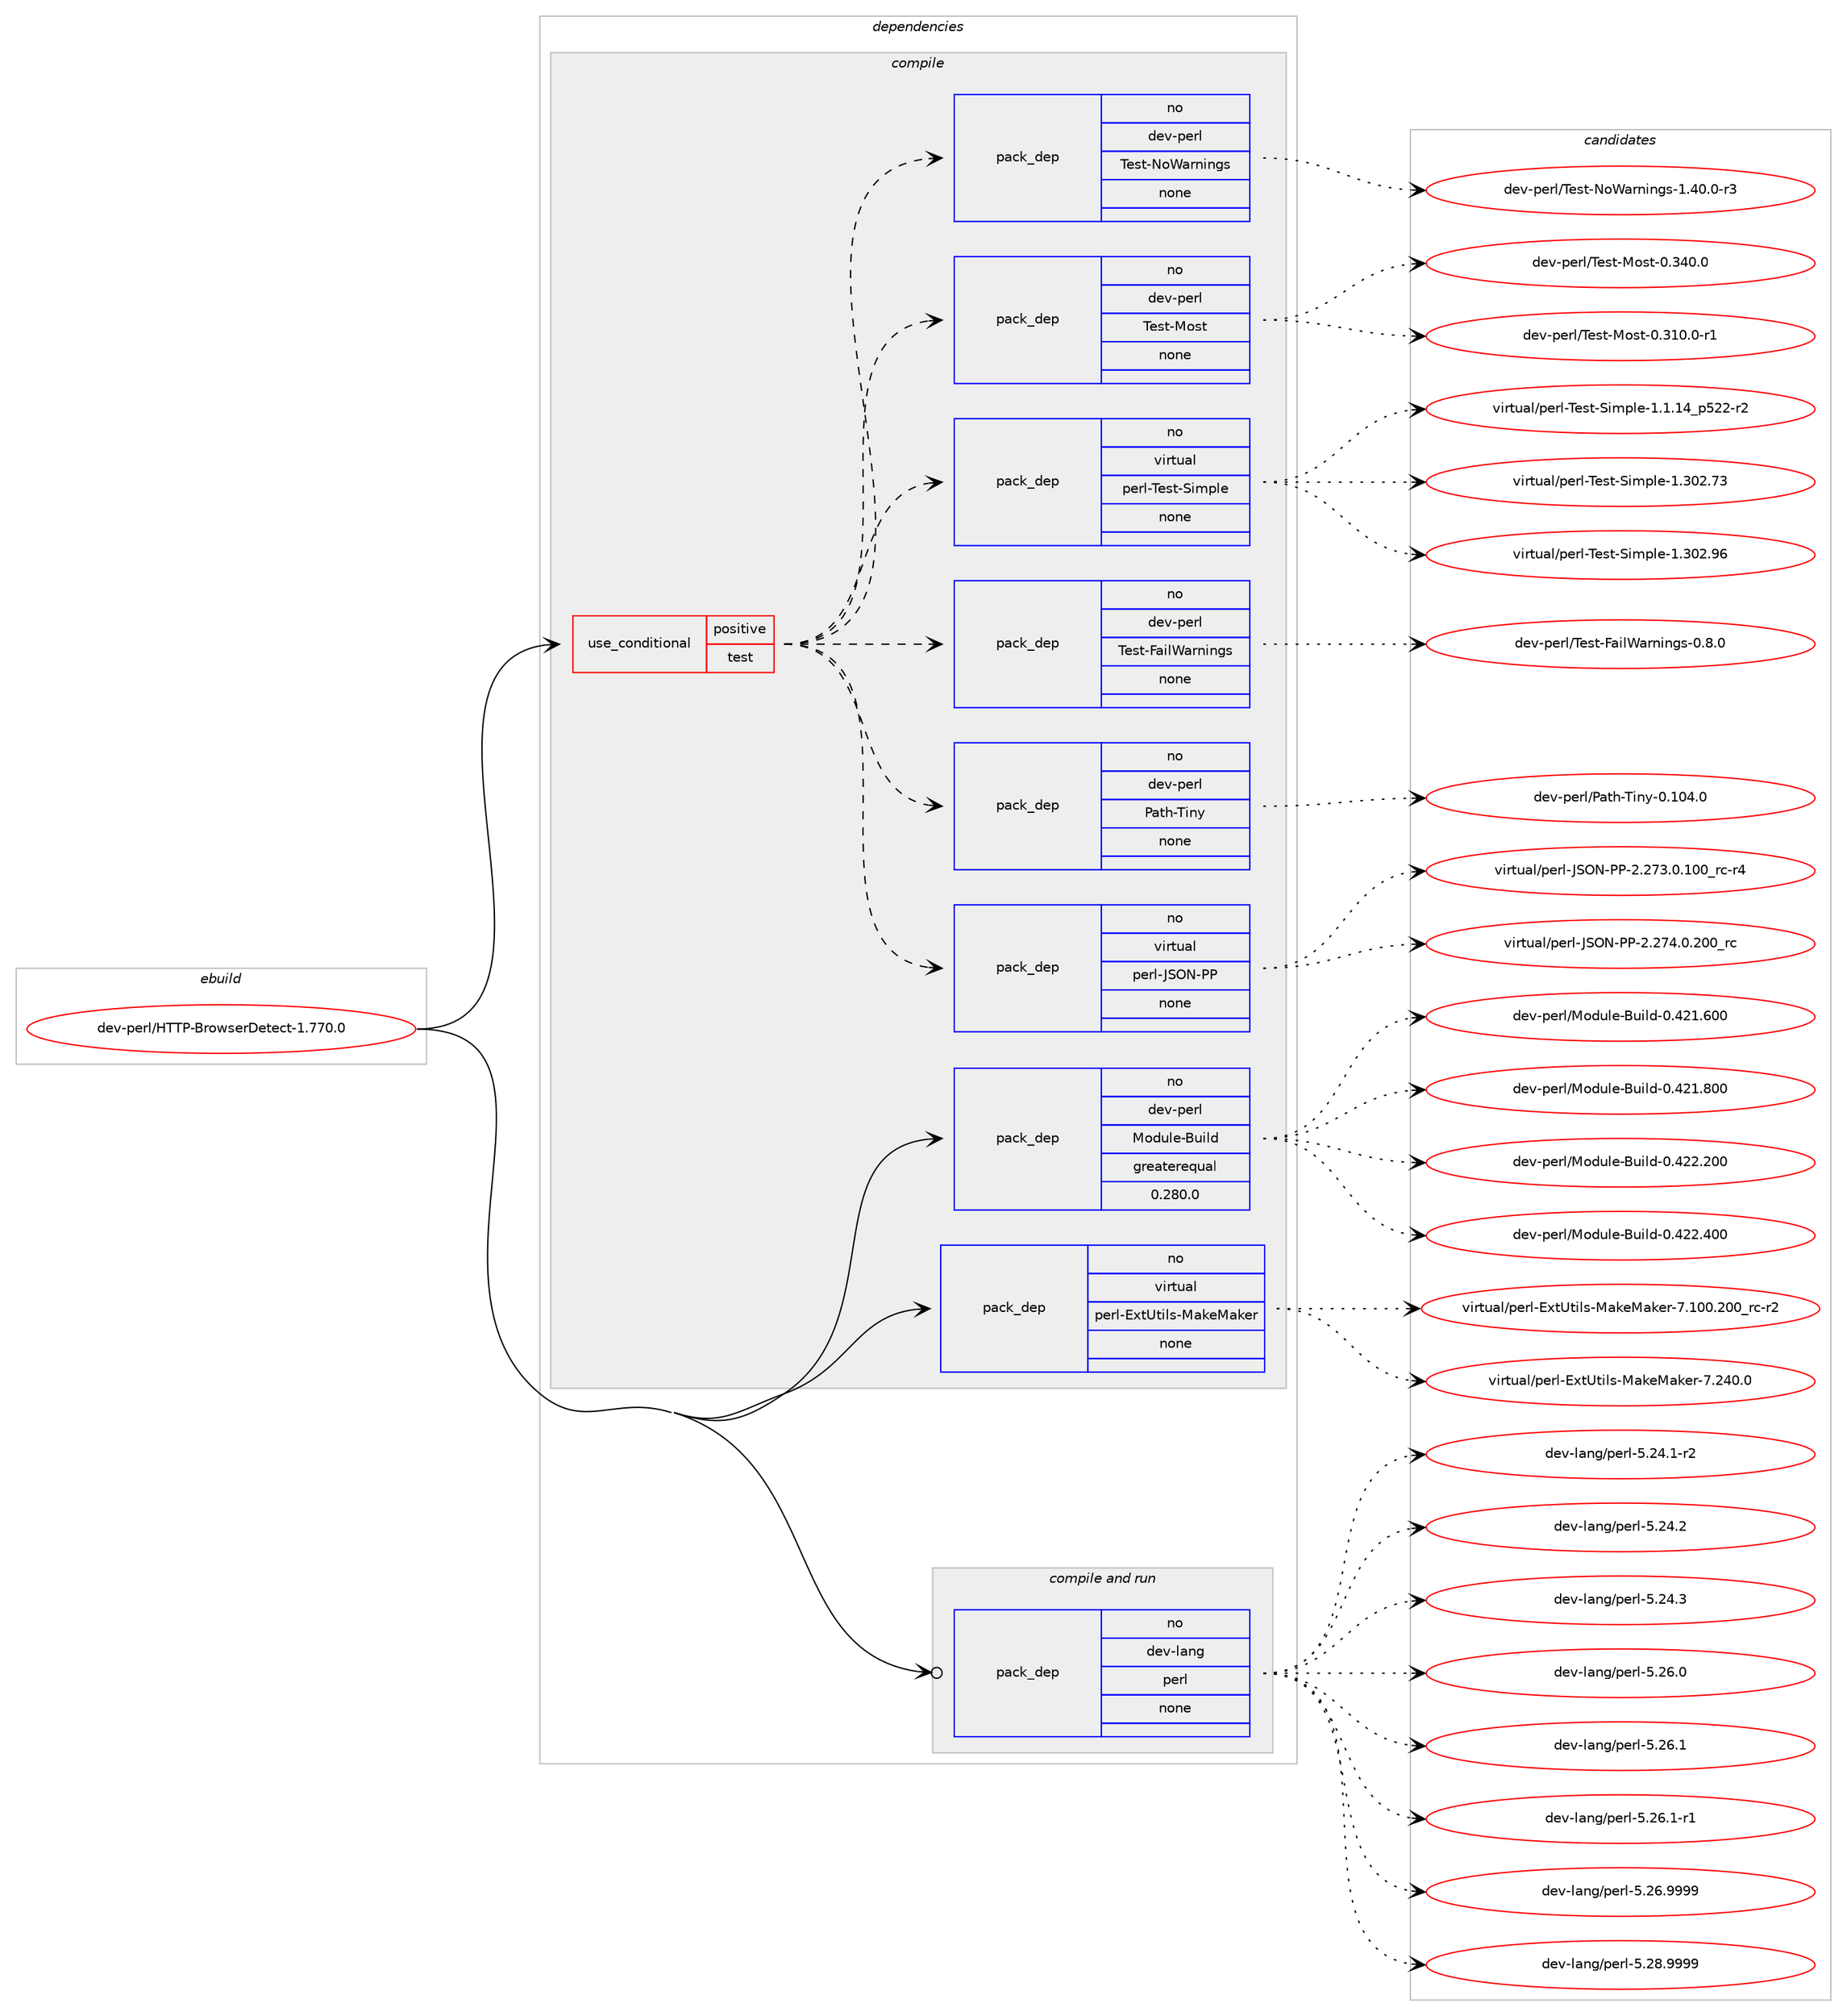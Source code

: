 digraph prolog {

# *************
# Graph options
# *************

newrank=true;
concentrate=true;
compound=true;
graph [rankdir=LR,fontname=Helvetica,fontsize=10,ranksep=1.5];#, ranksep=2.5, nodesep=0.2];
edge  [arrowhead=vee];
node  [fontname=Helvetica,fontsize=10];

# **********
# The ebuild
# **********

subgraph cluster_leftcol {
color=gray;
rank=same;
label=<<i>ebuild</i>>;
id [label="dev-perl/HTTP-BrowserDetect-1.770.0", color=red, width=4, href="../dev-perl/HTTP-BrowserDetect-1.770.0.svg"];
}

# ****************
# The dependencies
# ****************

subgraph cluster_midcol {
color=gray;
label=<<i>dependencies</i>>;
subgraph cluster_compile {
fillcolor="#eeeeee";
style=filled;
label=<<i>compile</i>>;
subgraph cond27344 {
dependency131628 [label=<<TABLE BORDER="0" CELLBORDER="1" CELLSPACING="0" CELLPADDING="4"><TR><TD ROWSPAN="3" CELLPADDING="10">use_conditional</TD></TR><TR><TD>positive</TD></TR><TR><TD>test</TD></TR></TABLE>>, shape=none, color=red];
subgraph pack100611 {
dependency131629 [label=<<TABLE BORDER="0" CELLBORDER="1" CELLSPACING="0" CELLPADDING="4" WIDTH="220"><TR><TD ROWSPAN="6" CELLPADDING="30">pack_dep</TD></TR><TR><TD WIDTH="110">no</TD></TR><TR><TD>virtual</TD></TR><TR><TD>perl-JSON-PP</TD></TR><TR><TD>none</TD></TR><TR><TD></TD></TR></TABLE>>, shape=none, color=blue];
}
dependency131628:e -> dependency131629:w [weight=20,style="dashed",arrowhead="vee"];
subgraph pack100612 {
dependency131630 [label=<<TABLE BORDER="0" CELLBORDER="1" CELLSPACING="0" CELLPADDING="4" WIDTH="220"><TR><TD ROWSPAN="6" CELLPADDING="30">pack_dep</TD></TR><TR><TD WIDTH="110">no</TD></TR><TR><TD>dev-perl</TD></TR><TR><TD>Path-Tiny</TD></TR><TR><TD>none</TD></TR><TR><TD></TD></TR></TABLE>>, shape=none, color=blue];
}
dependency131628:e -> dependency131630:w [weight=20,style="dashed",arrowhead="vee"];
subgraph pack100613 {
dependency131631 [label=<<TABLE BORDER="0" CELLBORDER="1" CELLSPACING="0" CELLPADDING="4" WIDTH="220"><TR><TD ROWSPAN="6" CELLPADDING="30">pack_dep</TD></TR><TR><TD WIDTH="110">no</TD></TR><TR><TD>dev-perl</TD></TR><TR><TD>Test-FailWarnings</TD></TR><TR><TD>none</TD></TR><TR><TD></TD></TR></TABLE>>, shape=none, color=blue];
}
dependency131628:e -> dependency131631:w [weight=20,style="dashed",arrowhead="vee"];
subgraph pack100614 {
dependency131632 [label=<<TABLE BORDER="0" CELLBORDER="1" CELLSPACING="0" CELLPADDING="4" WIDTH="220"><TR><TD ROWSPAN="6" CELLPADDING="30">pack_dep</TD></TR><TR><TD WIDTH="110">no</TD></TR><TR><TD>virtual</TD></TR><TR><TD>perl-Test-Simple</TD></TR><TR><TD>none</TD></TR><TR><TD></TD></TR></TABLE>>, shape=none, color=blue];
}
dependency131628:e -> dependency131632:w [weight=20,style="dashed",arrowhead="vee"];
subgraph pack100615 {
dependency131633 [label=<<TABLE BORDER="0" CELLBORDER="1" CELLSPACING="0" CELLPADDING="4" WIDTH="220"><TR><TD ROWSPAN="6" CELLPADDING="30">pack_dep</TD></TR><TR><TD WIDTH="110">no</TD></TR><TR><TD>dev-perl</TD></TR><TR><TD>Test-Most</TD></TR><TR><TD>none</TD></TR><TR><TD></TD></TR></TABLE>>, shape=none, color=blue];
}
dependency131628:e -> dependency131633:w [weight=20,style="dashed",arrowhead="vee"];
subgraph pack100616 {
dependency131634 [label=<<TABLE BORDER="0" CELLBORDER="1" CELLSPACING="0" CELLPADDING="4" WIDTH="220"><TR><TD ROWSPAN="6" CELLPADDING="30">pack_dep</TD></TR><TR><TD WIDTH="110">no</TD></TR><TR><TD>dev-perl</TD></TR><TR><TD>Test-NoWarnings</TD></TR><TR><TD>none</TD></TR><TR><TD></TD></TR></TABLE>>, shape=none, color=blue];
}
dependency131628:e -> dependency131634:w [weight=20,style="dashed",arrowhead="vee"];
}
id:e -> dependency131628:w [weight=20,style="solid",arrowhead="vee"];
subgraph pack100617 {
dependency131635 [label=<<TABLE BORDER="0" CELLBORDER="1" CELLSPACING="0" CELLPADDING="4" WIDTH="220"><TR><TD ROWSPAN="6" CELLPADDING="30">pack_dep</TD></TR><TR><TD WIDTH="110">no</TD></TR><TR><TD>dev-perl</TD></TR><TR><TD>Module-Build</TD></TR><TR><TD>greaterequal</TD></TR><TR><TD>0.280.0</TD></TR></TABLE>>, shape=none, color=blue];
}
id:e -> dependency131635:w [weight=20,style="solid",arrowhead="vee"];
subgraph pack100618 {
dependency131636 [label=<<TABLE BORDER="0" CELLBORDER="1" CELLSPACING="0" CELLPADDING="4" WIDTH="220"><TR><TD ROWSPAN="6" CELLPADDING="30">pack_dep</TD></TR><TR><TD WIDTH="110">no</TD></TR><TR><TD>virtual</TD></TR><TR><TD>perl-ExtUtils-MakeMaker</TD></TR><TR><TD>none</TD></TR><TR><TD></TD></TR></TABLE>>, shape=none, color=blue];
}
id:e -> dependency131636:w [weight=20,style="solid",arrowhead="vee"];
}
subgraph cluster_compileandrun {
fillcolor="#eeeeee";
style=filled;
label=<<i>compile and run</i>>;
subgraph pack100619 {
dependency131637 [label=<<TABLE BORDER="0" CELLBORDER="1" CELLSPACING="0" CELLPADDING="4" WIDTH="220"><TR><TD ROWSPAN="6" CELLPADDING="30">pack_dep</TD></TR><TR><TD WIDTH="110">no</TD></TR><TR><TD>dev-lang</TD></TR><TR><TD>perl</TD></TR><TR><TD>none</TD></TR><TR><TD></TD></TR></TABLE>>, shape=none, color=blue];
}
id:e -> dependency131637:w [weight=20,style="solid",arrowhead="odotvee"];
}
subgraph cluster_run {
fillcolor="#eeeeee";
style=filled;
label=<<i>run</i>>;
}
}

# **************
# The candidates
# **************

subgraph cluster_choices {
rank=same;
color=gray;
label=<<i>candidates</i>>;

subgraph choice100611 {
color=black;
nodesep=1;
choice1181051141161179710847112101114108457483797845808045504650555146484649484895114994511452 [label="virtual/perl-JSON-PP-2.273.0.100_rc-r4", color=red, width=4,href="../virtual/perl-JSON-PP-2.273.0.100_rc-r4.svg"];
choice118105114116117971084711210111410845748379784580804550465055524648465048489511499 [label="virtual/perl-JSON-PP-2.274.0.200_rc", color=red, width=4,href="../virtual/perl-JSON-PP-2.274.0.200_rc.svg"];
dependency131629:e -> choice1181051141161179710847112101114108457483797845808045504650555146484649484895114994511452:w [style=dotted,weight="100"];
dependency131629:e -> choice118105114116117971084711210111410845748379784580804550465055524648465048489511499:w [style=dotted,weight="100"];
}
subgraph choice100612 {
color=black;
nodesep=1;
choice1001011184511210111410847809711610445841051101214548464948524648 [label="dev-perl/Path-Tiny-0.104.0", color=red, width=4,href="../dev-perl/Path-Tiny-0.104.0.svg"];
dependency131630:e -> choice1001011184511210111410847809711610445841051101214548464948524648:w [style=dotted,weight="100"];
}
subgraph choice100613 {
color=black;
nodesep=1;
choice1001011184511210111410847841011151164570971051088797114110105110103115454846564648 [label="dev-perl/Test-FailWarnings-0.8.0", color=red, width=4,href="../dev-perl/Test-FailWarnings-0.8.0.svg"];
dependency131631:e -> choice1001011184511210111410847841011151164570971051088797114110105110103115454846564648:w [style=dotted,weight="100"];
}
subgraph choice100614 {
color=black;
nodesep=1;
choice11810511411611797108471121011141084584101115116458310510911210810145494649464952951125350504511450 [label="virtual/perl-Test-Simple-1.1.14_p522-r2", color=red, width=4,href="../virtual/perl-Test-Simple-1.1.14_p522-r2.svg"];
choice118105114116117971084711210111410845841011151164583105109112108101454946514850465551 [label="virtual/perl-Test-Simple-1.302.73", color=red, width=4,href="../virtual/perl-Test-Simple-1.302.73.svg"];
choice118105114116117971084711210111410845841011151164583105109112108101454946514850465754 [label="virtual/perl-Test-Simple-1.302.96", color=red, width=4,href="../virtual/perl-Test-Simple-1.302.96.svg"];
dependency131632:e -> choice11810511411611797108471121011141084584101115116458310510911210810145494649464952951125350504511450:w [style=dotted,weight="100"];
dependency131632:e -> choice118105114116117971084711210111410845841011151164583105109112108101454946514850465551:w [style=dotted,weight="100"];
dependency131632:e -> choice118105114116117971084711210111410845841011151164583105109112108101454946514850465754:w [style=dotted,weight="100"];
}
subgraph choice100615 {
color=black;
nodesep=1;
choice100101118451121011141084784101115116457711111511645484651494846484511449 [label="dev-perl/Test-Most-0.310.0-r1", color=red, width=4,href="../dev-perl/Test-Most-0.310.0-r1.svg"];
choice10010111845112101114108478410111511645771111151164548465152484648 [label="dev-perl/Test-Most-0.340.0", color=red, width=4,href="../dev-perl/Test-Most-0.340.0.svg"];
dependency131633:e -> choice100101118451121011141084784101115116457711111511645484651494846484511449:w [style=dotted,weight="100"];
dependency131633:e -> choice10010111845112101114108478410111511645771111151164548465152484648:w [style=dotted,weight="100"];
}
subgraph choice100616 {
color=black;
nodesep=1;
choice10010111845112101114108478410111511645781118797114110105110103115454946524846484511451 [label="dev-perl/Test-NoWarnings-1.40.0-r3", color=red, width=4,href="../dev-perl/Test-NoWarnings-1.40.0-r3.svg"];
dependency131634:e -> choice10010111845112101114108478410111511645781118797114110105110103115454946524846484511451:w [style=dotted,weight="100"];
}
subgraph choice100617 {
color=black;
nodesep=1;
choice100101118451121011141084777111100117108101456611710510810045484652504946544848 [label="dev-perl/Module-Build-0.421.600", color=red, width=4,href="../dev-perl/Module-Build-0.421.600.svg"];
choice100101118451121011141084777111100117108101456611710510810045484652504946564848 [label="dev-perl/Module-Build-0.421.800", color=red, width=4,href="../dev-perl/Module-Build-0.421.800.svg"];
choice100101118451121011141084777111100117108101456611710510810045484652505046504848 [label="dev-perl/Module-Build-0.422.200", color=red, width=4,href="../dev-perl/Module-Build-0.422.200.svg"];
choice100101118451121011141084777111100117108101456611710510810045484652505046524848 [label="dev-perl/Module-Build-0.422.400", color=red, width=4,href="../dev-perl/Module-Build-0.422.400.svg"];
dependency131635:e -> choice100101118451121011141084777111100117108101456611710510810045484652504946544848:w [style=dotted,weight="100"];
dependency131635:e -> choice100101118451121011141084777111100117108101456611710510810045484652504946564848:w [style=dotted,weight="100"];
dependency131635:e -> choice100101118451121011141084777111100117108101456611710510810045484652505046504848:w [style=dotted,weight="100"];
dependency131635:e -> choice100101118451121011141084777111100117108101456611710510810045484652505046524848:w [style=dotted,weight="100"];
}
subgraph choice100618 {
color=black;
nodesep=1;
choice118105114116117971084711210111410845691201168511610510811545779710710177971071011144555464948484650484895114994511450 [label="virtual/perl-ExtUtils-MakeMaker-7.100.200_rc-r2", color=red, width=4,href="../virtual/perl-ExtUtils-MakeMaker-7.100.200_rc-r2.svg"];
choice118105114116117971084711210111410845691201168511610510811545779710710177971071011144555465052484648 [label="virtual/perl-ExtUtils-MakeMaker-7.240.0", color=red, width=4,href="../virtual/perl-ExtUtils-MakeMaker-7.240.0.svg"];
dependency131636:e -> choice118105114116117971084711210111410845691201168511610510811545779710710177971071011144555464948484650484895114994511450:w [style=dotted,weight="100"];
dependency131636:e -> choice118105114116117971084711210111410845691201168511610510811545779710710177971071011144555465052484648:w [style=dotted,weight="100"];
}
subgraph choice100619 {
color=black;
nodesep=1;
choice100101118451089711010347112101114108455346505246494511450 [label="dev-lang/perl-5.24.1-r2", color=red, width=4,href="../dev-lang/perl-5.24.1-r2.svg"];
choice10010111845108971101034711210111410845534650524650 [label="dev-lang/perl-5.24.2", color=red, width=4,href="../dev-lang/perl-5.24.2.svg"];
choice10010111845108971101034711210111410845534650524651 [label="dev-lang/perl-5.24.3", color=red, width=4,href="../dev-lang/perl-5.24.3.svg"];
choice10010111845108971101034711210111410845534650544648 [label="dev-lang/perl-5.26.0", color=red, width=4,href="../dev-lang/perl-5.26.0.svg"];
choice10010111845108971101034711210111410845534650544649 [label="dev-lang/perl-5.26.1", color=red, width=4,href="../dev-lang/perl-5.26.1.svg"];
choice100101118451089711010347112101114108455346505446494511449 [label="dev-lang/perl-5.26.1-r1", color=red, width=4,href="../dev-lang/perl-5.26.1-r1.svg"];
choice10010111845108971101034711210111410845534650544657575757 [label="dev-lang/perl-5.26.9999", color=red, width=4,href="../dev-lang/perl-5.26.9999.svg"];
choice10010111845108971101034711210111410845534650564657575757 [label="dev-lang/perl-5.28.9999", color=red, width=4,href="../dev-lang/perl-5.28.9999.svg"];
dependency131637:e -> choice100101118451089711010347112101114108455346505246494511450:w [style=dotted,weight="100"];
dependency131637:e -> choice10010111845108971101034711210111410845534650524650:w [style=dotted,weight="100"];
dependency131637:e -> choice10010111845108971101034711210111410845534650524651:w [style=dotted,weight="100"];
dependency131637:e -> choice10010111845108971101034711210111410845534650544648:w [style=dotted,weight="100"];
dependency131637:e -> choice10010111845108971101034711210111410845534650544649:w [style=dotted,weight="100"];
dependency131637:e -> choice100101118451089711010347112101114108455346505446494511449:w [style=dotted,weight="100"];
dependency131637:e -> choice10010111845108971101034711210111410845534650544657575757:w [style=dotted,weight="100"];
dependency131637:e -> choice10010111845108971101034711210111410845534650564657575757:w [style=dotted,weight="100"];
}
}

}
